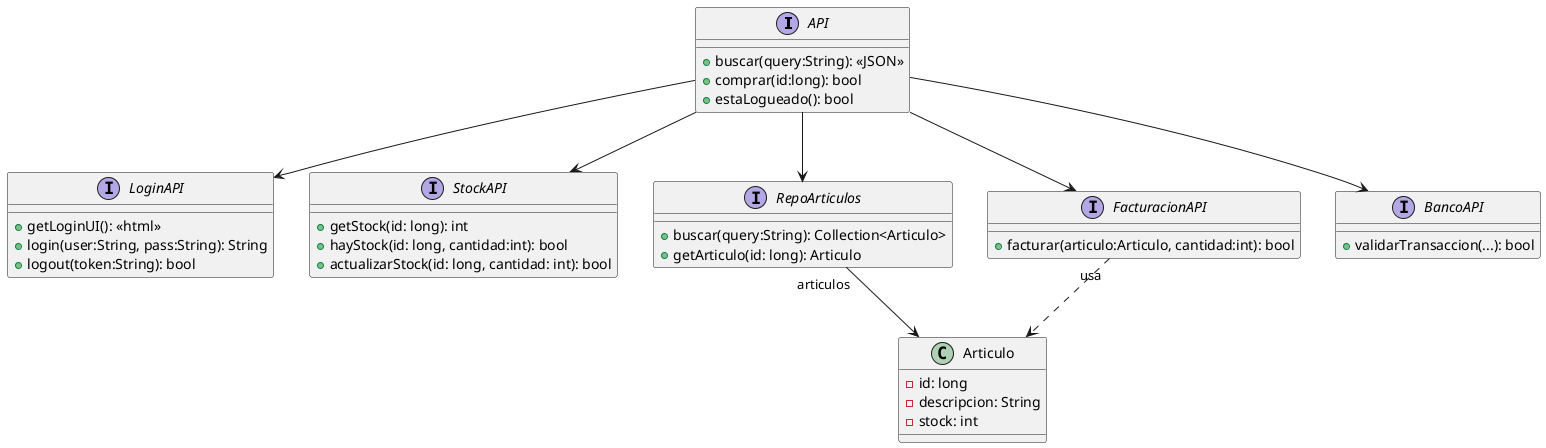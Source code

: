 @startuml

interface API {
    + buscar(query:String): <<JSON>>
    + comprar(id:long): bool
    + estaLogueado(): bool
}

interface LoginAPI {
    + getLoginUI(): <<html>>
    + login(user:String, pass:String): String
    + logout(token:String): bool
}

interface StockAPI {
    + getStock(id: long): int
    + hayStock(id: long, cantidad:int): bool
    + actualizarStock(id: long, cantidad: int): bool
}

interface RepoArticulos {
    + buscar(query:String): Collection<Articulo>
    + getArticulo(id: long): Articulo
}

class Articulo {
    - id: long
    - descripcion: String
    - stock: int
}

interface FacturacionAPI {
    + facturar(articulo:Articulo, cantidad:int): bool
}

interface BancoAPI {
    + validarTransaccion(...): bool
}

API --> LoginAPI
API --> StockAPI
API --> RepoArticulos
API --> FacturacionAPI
API --> BancoAPI
FacturacionAPI "usa" ..> Articulo
RepoArticulos "articulos" --> Articulo

@enduml